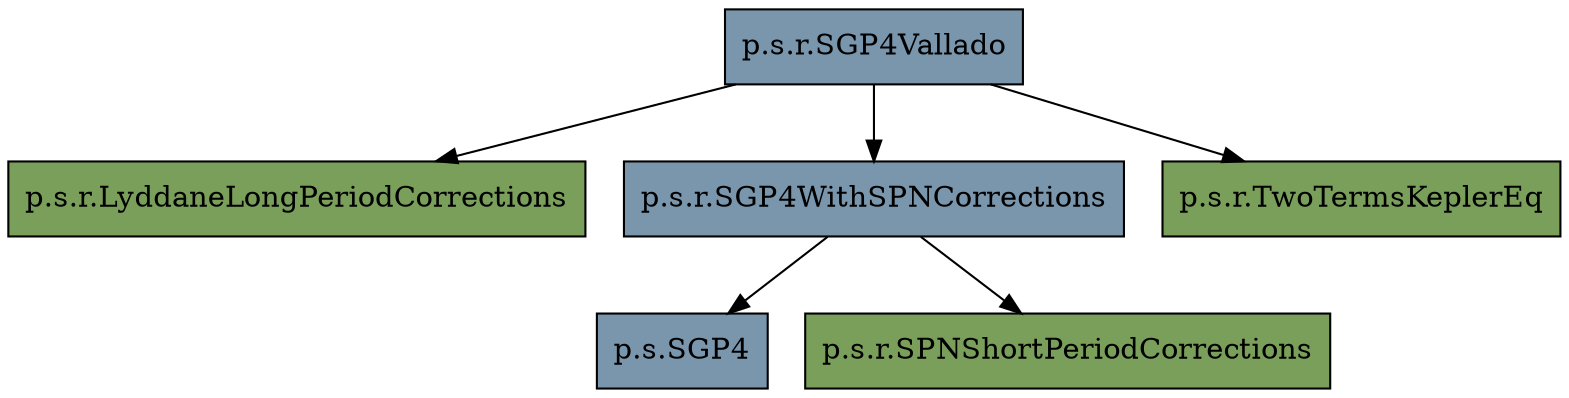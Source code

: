 digraph "diagram" {

node  [shape="record", style="filled"]

edge  [arrowtail="none"]

"p.s.SGP4" [fillcolor="#7996AC"]
"p.s.r.LyddaneLongPeriodCorrections" [fillcolor="#799F5A"]
"p.s.r.SGP4Vallado" [fillcolor="#7996AC"]
"p.s.r.SGP4WithSPNCorrections" [fillcolor="#7996AC"]
"p.s.r.SPNShortPeriodCorrections" [fillcolor="#799F5A"]
"p.s.r.TwoTermsKeplerEq" [fillcolor="#799F5A"]

"p.s.r.SGP4WithSPNCorrections" -> "p.s.SGP4"
"p.s.r.SGP4WithSPNCorrections" -> "p.s.r.SPNShortPeriodCorrections"
"p.s.r.SGP4Vallado" -> "p.s.r.SGP4WithSPNCorrections"
"p.s.r.SGP4Vallado" -> "p.s.r.LyddaneLongPeriodCorrections"
"p.s.r.SGP4Vallado" -> "p.s.r.TwoTermsKeplerEq"

}
